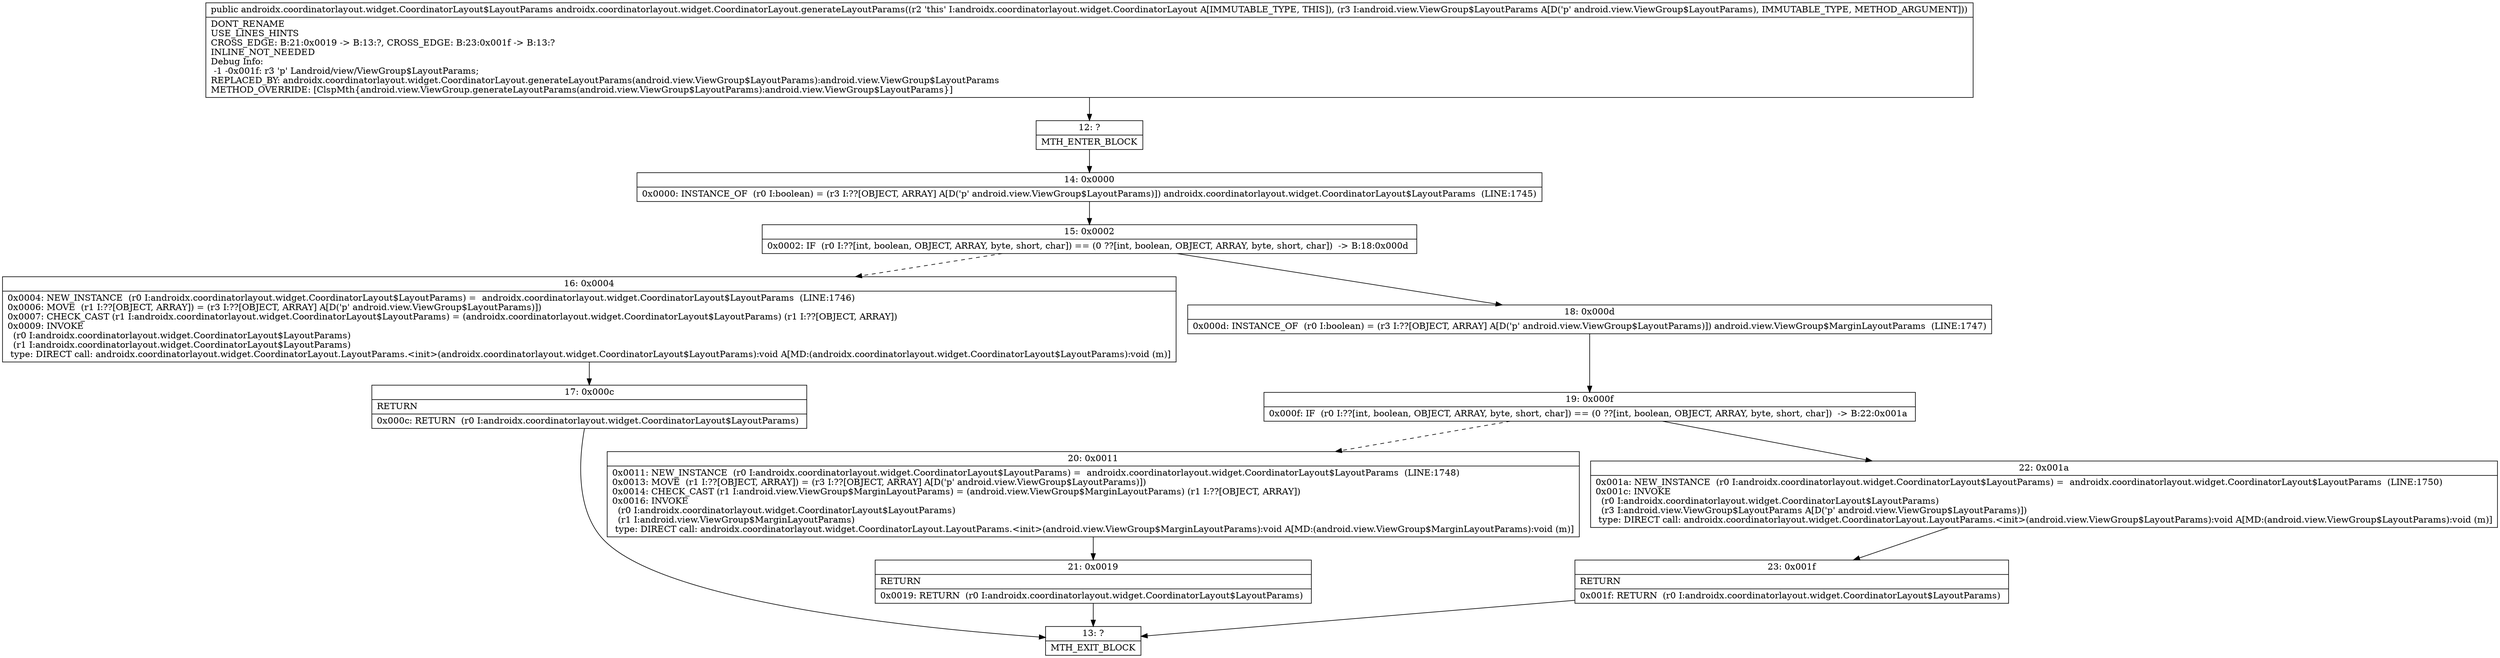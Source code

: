digraph "CFG forandroidx.coordinatorlayout.widget.CoordinatorLayout.generateLayoutParams(Landroid\/view\/ViewGroup$LayoutParams;)Landroidx\/coordinatorlayout\/widget\/CoordinatorLayout$LayoutParams;" {
Node_12 [shape=record,label="{12\:\ ?|MTH_ENTER_BLOCK\l}"];
Node_14 [shape=record,label="{14\:\ 0x0000|0x0000: INSTANCE_OF  (r0 I:boolean) = (r3 I:??[OBJECT, ARRAY] A[D('p' android.view.ViewGroup$LayoutParams)]) androidx.coordinatorlayout.widget.CoordinatorLayout$LayoutParams  (LINE:1745)\l}"];
Node_15 [shape=record,label="{15\:\ 0x0002|0x0002: IF  (r0 I:??[int, boolean, OBJECT, ARRAY, byte, short, char]) == (0 ??[int, boolean, OBJECT, ARRAY, byte, short, char])  \-\> B:18:0x000d \l}"];
Node_16 [shape=record,label="{16\:\ 0x0004|0x0004: NEW_INSTANCE  (r0 I:androidx.coordinatorlayout.widget.CoordinatorLayout$LayoutParams) =  androidx.coordinatorlayout.widget.CoordinatorLayout$LayoutParams  (LINE:1746)\l0x0006: MOVE  (r1 I:??[OBJECT, ARRAY]) = (r3 I:??[OBJECT, ARRAY] A[D('p' android.view.ViewGroup$LayoutParams)]) \l0x0007: CHECK_CAST (r1 I:androidx.coordinatorlayout.widget.CoordinatorLayout$LayoutParams) = (androidx.coordinatorlayout.widget.CoordinatorLayout$LayoutParams) (r1 I:??[OBJECT, ARRAY]) \l0x0009: INVOKE  \l  (r0 I:androidx.coordinatorlayout.widget.CoordinatorLayout$LayoutParams)\l  (r1 I:androidx.coordinatorlayout.widget.CoordinatorLayout$LayoutParams)\l type: DIRECT call: androidx.coordinatorlayout.widget.CoordinatorLayout.LayoutParams.\<init\>(androidx.coordinatorlayout.widget.CoordinatorLayout$LayoutParams):void A[MD:(androidx.coordinatorlayout.widget.CoordinatorLayout$LayoutParams):void (m)]\l}"];
Node_17 [shape=record,label="{17\:\ 0x000c|RETURN\l|0x000c: RETURN  (r0 I:androidx.coordinatorlayout.widget.CoordinatorLayout$LayoutParams) \l}"];
Node_13 [shape=record,label="{13\:\ ?|MTH_EXIT_BLOCK\l}"];
Node_18 [shape=record,label="{18\:\ 0x000d|0x000d: INSTANCE_OF  (r0 I:boolean) = (r3 I:??[OBJECT, ARRAY] A[D('p' android.view.ViewGroup$LayoutParams)]) android.view.ViewGroup$MarginLayoutParams  (LINE:1747)\l}"];
Node_19 [shape=record,label="{19\:\ 0x000f|0x000f: IF  (r0 I:??[int, boolean, OBJECT, ARRAY, byte, short, char]) == (0 ??[int, boolean, OBJECT, ARRAY, byte, short, char])  \-\> B:22:0x001a \l}"];
Node_20 [shape=record,label="{20\:\ 0x0011|0x0011: NEW_INSTANCE  (r0 I:androidx.coordinatorlayout.widget.CoordinatorLayout$LayoutParams) =  androidx.coordinatorlayout.widget.CoordinatorLayout$LayoutParams  (LINE:1748)\l0x0013: MOVE  (r1 I:??[OBJECT, ARRAY]) = (r3 I:??[OBJECT, ARRAY] A[D('p' android.view.ViewGroup$LayoutParams)]) \l0x0014: CHECK_CAST (r1 I:android.view.ViewGroup$MarginLayoutParams) = (android.view.ViewGroup$MarginLayoutParams) (r1 I:??[OBJECT, ARRAY]) \l0x0016: INVOKE  \l  (r0 I:androidx.coordinatorlayout.widget.CoordinatorLayout$LayoutParams)\l  (r1 I:android.view.ViewGroup$MarginLayoutParams)\l type: DIRECT call: androidx.coordinatorlayout.widget.CoordinatorLayout.LayoutParams.\<init\>(android.view.ViewGroup$MarginLayoutParams):void A[MD:(android.view.ViewGroup$MarginLayoutParams):void (m)]\l}"];
Node_21 [shape=record,label="{21\:\ 0x0019|RETURN\l|0x0019: RETURN  (r0 I:androidx.coordinatorlayout.widget.CoordinatorLayout$LayoutParams) \l}"];
Node_22 [shape=record,label="{22\:\ 0x001a|0x001a: NEW_INSTANCE  (r0 I:androidx.coordinatorlayout.widget.CoordinatorLayout$LayoutParams) =  androidx.coordinatorlayout.widget.CoordinatorLayout$LayoutParams  (LINE:1750)\l0x001c: INVOKE  \l  (r0 I:androidx.coordinatorlayout.widget.CoordinatorLayout$LayoutParams)\l  (r3 I:android.view.ViewGroup$LayoutParams A[D('p' android.view.ViewGroup$LayoutParams)])\l type: DIRECT call: androidx.coordinatorlayout.widget.CoordinatorLayout.LayoutParams.\<init\>(android.view.ViewGroup$LayoutParams):void A[MD:(android.view.ViewGroup$LayoutParams):void (m)]\l}"];
Node_23 [shape=record,label="{23\:\ 0x001f|RETURN\l|0x001f: RETURN  (r0 I:androidx.coordinatorlayout.widget.CoordinatorLayout$LayoutParams) \l}"];
MethodNode[shape=record,label="{public androidx.coordinatorlayout.widget.CoordinatorLayout$LayoutParams androidx.coordinatorlayout.widget.CoordinatorLayout.generateLayoutParams((r2 'this' I:androidx.coordinatorlayout.widget.CoordinatorLayout A[IMMUTABLE_TYPE, THIS]), (r3 I:android.view.ViewGroup$LayoutParams A[D('p' android.view.ViewGroup$LayoutParams), IMMUTABLE_TYPE, METHOD_ARGUMENT]))  | DONT_RENAME\lUSE_LINES_HINTS\lCROSS_EDGE: B:21:0x0019 \-\> B:13:?, CROSS_EDGE: B:23:0x001f \-\> B:13:?\lINLINE_NOT_NEEDED\lDebug Info:\l  \-1 \-0x001f: r3 'p' Landroid\/view\/ViewGroup$LayoutParams;\lREPLACED_BY: androidx.coordinatorlayout.widget.CoordinatorLayout.generateLayoutParams(android.view.ViewGroup$LayoutParams):android.view.ViewGroup$LayoutParams\lMETHOD_OVERRIDE: [ClspMth\{android.view.ViewGroup.generateLayoutParams(android.view.ViewGroup$LayoutParams):android.view.ViewGroup$LayoutParams\}]\l}"];
MethodNode -> Node_12;Node_12 -> Node_14;
Node_14 -> Node_15;
Node_15 -> Node_16[style=dashed];
Node_15 -> Node_18;
Node_16 -> Node_17;
Node_17 -> Node_13;
Node_18 -> Node_19;
Node_19 -> Node_20[style=dashed];
Node_19 -> Node_22;
Node_20 -> Node_21;
Node_21 -> Node_13;
Node_22 -> Node_23;
Node_23 -> Node_13;
}


